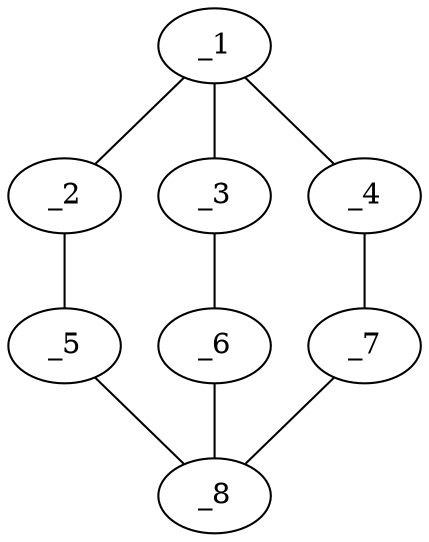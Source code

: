 graph molid1126 {
	_1	 [charge=1,
		chem=5,
		symbol="S  ",
		x="4.2321",
		y="-0.6573"];
	_2	 [charge=0,
		chem=1,
		symbol="C  ",
		x="2.5",
		y="-1.6573"];
	_1 -- _2	 [valence=1];
	_3	 [charge=0,
		chem=1,
		symbol="C  ",
		x="3.2543",
		y="1.1573"];
	_1 -- _3	 [valence=1];
	_4	 [charge=0,
		chem=1,
		symbol="C  ",
		x="6.064",
		y="-1.4161"];
	_1 -- _4	 [valence=1];
	_5	 [charge=0,
		chem=1,
		symbol="C  ",
		x=2,
		y="-0.7913"];
	_2 -- _5	 [valence=1];
	_6	 [charge=0,
		chem=1,
		symbol="C  ",
		x="4.1203",
		y="1.6573"];
	_3 -- _6	 [valence=1];
	_7	 [charge=0,
		chem=1,
		symbol="C  ",
		x="6.3228",
		y="-0.4502"];
	_4 -- _7	 [valence=1];
	_8	 [charge=1,
		chem=5,
		symbol="S  ",
		x="4.4909",
		y="0.3086"];
	_5 -- _8	 [valence=1];
	_6 -- _8	 [valence=1];
	_7 -- _8	 [valence=1];
}
